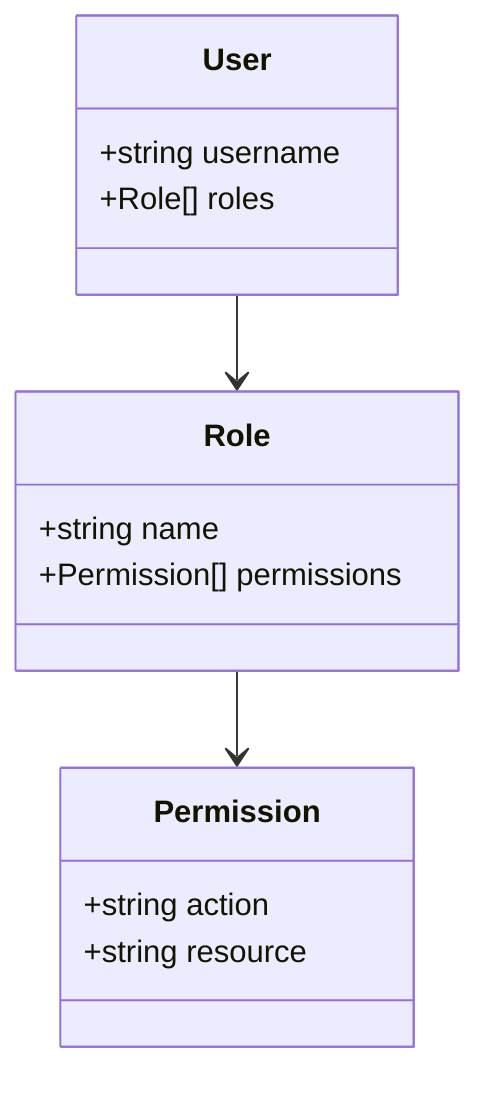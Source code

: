 classDiagram
class User {
  +string username
  +Role[] roles
}
class Role {
  +string name
  +Permission[] permissions
}
class Permission {
  +string action
  +string resource
}
User --> Role
Role --> Permission